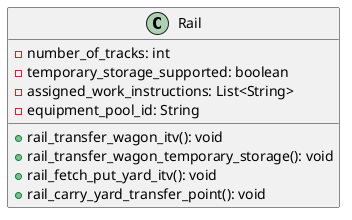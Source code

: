 @startuml Rail

class Rail {
    -number_of_tracks: int
    -temporary_storage_supported: boolean
    -assigned_work_instructions: List<String>
    -equipment_pool_id: String

    +rail_transfer_wagon_itv(): void
    +rail_transfer_wagon_temporary_storage(): void
    +rail_fetch_put_yard_itv(): void
    +rail_carry_yard_transfer_point(): void
}

@enduml